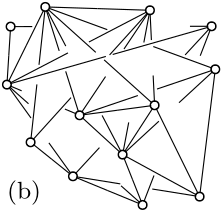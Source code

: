 <?xml version="1.0"?>
<!DOCTYPE ipe SYSTEM "ipe.dtd">
<ipe version="70206" creator="Ipe 7.2.7">
<info created="D:20120605161750" modified="D:20180102151230"/>
<ipestyle name="basic">
<symbol name="arrow/arc(spx)">
<path stroke="sym-stroke" fill="sym-stroke" pen="sym-pen">
0 0 m
-1 0.333 l
-1 -0.333 l
h
</path>
</symbol>
<symbol name="arrow/farc(spx)">
<path stroke="sym-stroke" fill="white" pen="sym-pen">
0 0 m
-1 0.333 l
-1 -0.333 l
h
</path>
</symbol>
<symbol name="mark/circle(sx)" transformations="translations">
<path fill="sym-stroke">
0.6 0 0 0.6 0 0 e
0.4 0 0 0.4 0 0 e
</path>
</symbol>
<symbol name="mark/disk(sx)" transformations="translations">
<path fill="sym-stroke">
0.6 0 0 0.6 0 0 e
</path>
</symbol>
<symbol name="mark/fdisk(sfx)" transformations="translations">
<group>
<path fill="sym-stroke" fillrule="eofill">
0.6 0 0 0.6 0 0 e
0.4 0 0 0.4 0 0 e
</path>
<path fill="sym-fill">
0.4 0 0 0.4 0 0 e
</path>
</group>
</symbol>
<symbol name="mark/box(sx)" transformations="translations">
<path fill="sym-stroke" fillrule="eofill">
-0.6 -0.6 m
0.6 -0.6 l
0.6 0.6 l
-0.6 0.6 l
h
-0.4 -0.4 m
0.4 -0.4 l
0.4 0.4 l
-0.4 0.4 l
h
</path>
</symbol>
<symbol name="mark/square(sx)" transformations="translations">
<path fill="sym-stroke">
-0.6 -0.6 m
0.6 -0.6 l
0.6 0.6 l
-0.6 0.6 l
h
</path>
</symbol>
<symbol name="mark/fsquare(sfx)" transformations="translations">
<group>
<path fill="sym-stroke" fillrule="eofill">
-0.6 -0.6 m
0.6 -0.6 l
0.6 0.6 l
-0.6 0.6 l
h
-0.4 -0.4 m
0.4 -0.4 l
0.4 0.4 l
-0.4 0.4 l
h
</path>
<path fill="sym-fill">
-0.4 -0.4 m
0.4 -0.4 l
0.4 0.4 l
-0.4 0.4 l
h
</path>
</group>
</symbol>
<symbol name="mark/cross(sx)" transformations="translations">
<group>
<path fill="sym-stroke">
-0.43 -0.57 m
0.57 0.43 l
0.43 0.57 l
-0.57 -0.43 l
h
</path>
<path fill="sym-stroke">
-0.43 0.57 m
0.57 -0.43 l
0.43 -0.57 l
-0.57 0.43 l
h
</path>
</group>
</symbol>
<symbol name="arrow/fnormal(spx)">
<path stroke="sym-stroke" fill="white" pen="sym-pen">
0 0 m
-1 0.333 l
-1 -0.333 l
h
</path>
</symbol>
<symbol name="arrow/pointed(spx)">
<path stroke="sym-stroke" fill="sym-stroke" pen="sym-pen">
0 0 m
-1 0.333 l
-0.8 0 l
-1 -0.333 l
h
</path>
</symbol>
<symbol name="arrow/fpointed(spx)">
<path stroke="sym-stroke" fill="white" pen="sym-pen">
0 0 m
-1 0.333 l
-0.8 0 l
-1 -0.333 l
h
</path>
</symbol>
<symbol name="arrow/linear(spx)">
<path stroke="sym-stroke" pen="sym-pen">
-1 0.333 m
0 0 l
-1 -0.333 l
</path>
</symbol>
<symbol name="arrow/fdouble(spx)">
<path stroke="sym-stroke" fill="white" pen="sym-pen">
0 0 m
-1 0.333 l
-1 -0.333 l
h
-1 0 m
-2 0.333 l
-2 -0.333 l
h
</path>
</symbol>
<symbol name="arrow/double(spx)">
<path stroke="sym-stroke" fill="sym-stroke" pen="sym-pen">
0 0 m
-1 0.333 l
-1 -0.333 l
h
-1 0 m
-2 0.333 l
-2 -0.333 l
h
</path>
</symbol>
<pen name="heavier" value="0.8"/>
<pen name="fat" value="1.2"/>
<pen name="ultrafat" value="2"/>
<symbolsize name="large" value="5"/>
<symbolsize name="small" value="2"/>
<symbolsize name="tiny" value="1.1"/>
<arrowsize name="large" value="10"/>
<arrowsize name="small" value="5"/>
<arrowsize name="tiny" value="3"/>
<color name="red" value="1 0 0"/>
<color name="green" value="0 1 0"/>
<color name="blue" value="0 0 1"/>
<color name="yellow" value="1 1 0"/>
<color name="orange" value="1 0.647 0"/>
<color name="gold" value="1 0.843 0"/>
<color name="purple" value="0.627 0.125 0.941"/>
<color name="gray" value="0.745"/>
<color name="brown" value="0.647 0.165 0.165"/>
<color name="navy" value="0 0 0.502"/>
<color name="pink" value="1 0.753 0.796"/>
<color name="seagreen" value="0.18 0.545 0.341"/>
<color name="turquoise" value="0.251 0.878 0.816"/>
<color name="violet" value="0.933 0.51 0.933"/>
<color name="darkblue" value="0 0 0.545"/>
<color name="darkcyan" value="0 0.545 0.545"/>
<color name="darkgray" value="0.663"/>
<color name="darkgreen" value="0 0.392 0"/>
<color name="darkmagenta" value="0.545 0 0.545"/>
<color name="darkorange" value="1 0.549 0"/>
<color name="darkred" value="0.545 0 0"/>
<color name="lightblue" value="0.678 0.847 0.902"/>
<color name="lightcyan" value="0.878 1 1"/>
<color name="lightgray" value="0.827"/>
<color name="lightgreen" value="0.565 0.933 0.565"/>
<color name="lightyellow" value="1 1 0.878"/>
<dashstyle name="dashed" value="[4] 0"/>
<dashstyle name="dotted" value="[1 3] 0"/>
<dashstyle name="dash dotted" value="[4 2 1 2] 0"/>
<dashstyle name="dash dot dotted" value="[4 2 1 2 1 2] 0"/>
<textsize name="large" value="\large"/>
<textsize name="Large" value="\Large"/>
<textsize name="LARGE" value="\LARGE"/>
<textsize name="huge" value="\huge"/>
<textsize name="Huge" value="\Huge"/>
<textsize name="small" value="\small"/>
<textsize name="footnote" value="\footnotesize"/>
<textsize name="tiny" value="\tiny"/>
<textstyle name="center" begin="\begin{center}" end="\end{center}"/>
<textstyle name="itemize" begin="\begin{itemize}" end="\end{itemize}"/>
<textstyle name="item" begin="\begin{itemize}\item{}" end="\end{itemize}"/>
<gridsize name="4 pts" value="4"/>
<gridsize name="8 pts (~3 mm)" value="8"/>
<gridsize name="16 pts (~6 mm)" value="16"/>
<gridsize name="32 pts (~12 mm)" value="32"/>
<gridsize name="10 pts (~3.5 mm)" value="10"/>
<gridsize name="20 pts (~7 mm)" value="20"/>
<gridsize name="14 pts (~5 mm)" value="14"/>
<gridsize name="28 pts (~10 mm)" value="28"/>
<gridsize name="56 pts (~20 mm)" value="56"/>
<anglesize name="90 deg" value="90"/>
<anglesize name="60 deg" value="60"/>
<anglesize name="45 deg" value="45"/>
<anglesize name="30 deg" value="30"/>
<anglesize name="22.5 deg" value="22.5"/>
<tiling name="falling" angle="-60" step="4" width="1"/>
<tiling name="rising" angle="30" step="4" width="1"/>
</ipestyle>
<page>
<layer name="alpha"/>
<view layers="alpha" active="alpha"/>
<path layer="alpha" matrix="1.2 0 0 1.2 -9.77 -12.5" stroke="black">
29.1 92.2 m
44.8 91.7 l
</path>
<path matrix="1.2 0 0 1.2 -9.77 -12.5" stroke="black">
44.8 91.7 m
60.5 91.2 l
</path>
<path matrix="1.2 0 0 1.2 -9.77 -12.5" stroke="black">
18.7 86.3 m
25.1941 86.3108 l
</path>
<path matrix="1.2 0 0 1.2 -9.77 -12.5" stroke="black">
72.5059 86.3892 m
79 86.4 l
</path>
<path matrix="1.2 0 0 1.2 -9.77 -12.5" stroke="black">
61.9 62.7 m
57.1 55.3 l
</path>
<path matrix="1.2 0 0 1.2 -9.77 -12.5" stroke="black">
57.1 55.3 m
52.3 47.9 l
</path>
<path matrix="1.2 0 0 1.2 -9.77 -12.5" stroke="black">
52.3 47.9 m
45.85 53.8 l
</path>
<path matrix="1.2 0 0 1.2 -9.77 -12.5" stroke="black">
45.85 53.8 m
39.4 59.7 l
</path>
<path matrix="1.2 0 0 1.2 -9.77 -12.5" stroke="black">
39.4 59.7 m
50.65 61.2 l
</path>
<path matrix="1.2 0 0 1.2 -9.77 -12.5" stroke="black">
50.65 61.2 m
61.9 62.7 l
</path>
<path matrix="1.2 0 0 1.2 -9.77 -12.5" stroke="black">
56.8766 65.6257 m
39.4 59.7 l
</path>
<path matrix="1.2 0 0 1.2 -9.77 -12.5" stroke="black">
24.7 51.6 m
31.05 46.5 l
</path>
<path matrix="1.2 0 0 1.2 -9.77 -12.5" stroke="black">
31.05 46.5 m
37.4 41.4 l
</path>
<path matrix="1.2 0 0 1.2 -9.77 -12.5" stroke="black">
37.4 41.4 m
47.85 37.1 l
</path>
<path matrix="1.2 0 0 1.2 -9.77 -12.5" stroke="black">
47.85 37.1 m
58.3 32.8 l
</path>
<path matrix="1.2 0 0 1.2 -9.77 -12.5" stroke="black">
75.4 35.3 m
77.75 54.4 l
</path>
<path matrix="1.2 0 0 1.2 -9.77 -12.5" stroke="black">
75.4 35.3 m
63.85 41.6 l
</path>
<path matrix="1.2 0 0 1.2 -9.77 -12.5" stroke="black">
63.85 41.6 m
52.3 47.9 l
</path>
<path matrix="1.2 0 0 1.2 -9.77 -12.5" stroke="black">
58.3 32.8 m
55.3 40.35 l
</path>
<path matrix="1.2 0 0 1.2 -9.77 -12.5" stroke="black">
55.3 40.35 m
52.3 47.9 l
</path>
<path matrix="1.2 0 0 1.2 -9.77 -12.5" stroke="black">
29.1 92.2 m
23.35 80.55 l
</path>
<path matrix="1.2 0 0 1.2 -9.77 -12.5" stroke="black">
23.35 80.55 m
17.6 68.9 l
</path>
<path matrix="1.2 0 0 1.2 -9.77 -12.5" stroke="black">
29.1 92.2 m
47.7015 85.3795 l
</path>
<path matrix="1.2 0 0 1.2 -9.77 -12.5" stroke="black">
61.9 62.7 m
46.7485 76.3272 l
</path>
<path matrix="1.2 0 0 1.2 -9.77 -12.5" stroke="black">
44.2515 78.5728 m
29.1 92.2 l
</path>
<path matrix="1.2 0 0 1.2 -9.77 -12.5" stroke="black">
52.3 47.9 m
46.1456 59.6517 l
</path>
<path matrix="1.2 0 0 1.2 -9.77 -12.5" stroke="black">
35.2544 80.4483 m
29.1 92.2 l
</path>
<path matrix="1.2 0 0 1.2 -9.77 -12.5" stroke="black">
39.4 59.7 m
35.222 72.8832 l
</path>
<path matrix="1.2 0 0 1.2 -9.77 -12.5" stroke="black">
33.278 79.0168 m
29.1 92.2 l
</path>
<path matrix="1.2 0 0 1.2 -9.77 -12.5" stroke="black">
60.5 91.2 m
60.9389 82.2651 l
</path>
<path matrix="1.2 0 0 1.2 -9.77 -12.5" stroke="black">
61.4611 71.6349 m
61.9 62.7 l
</path>
<path matrix="1.2 0 0 1.2 -9.77 -12.5" stroke="black">
60.5 91.2 m
58.6697 81.535 l
</path>
<path matrix="1.2 0 0 1.2 -9.77 -12.5" stroke="black">
54.1303 57.565 m
52.3 47.9 l
</path>
<path matrix="1.2 0 0 1.2 -9.77 -12.5" stroke="black">
60.5 91.2 m
52.7172 79.5812 l
</path>
<path matrix="1.2 0 0 1.2 -9.77 -12.5" stroke="black">
47.1828 71.3188 m
39.4 59.7 l
</path>
<path matrix="1.2 0 0 1.2 -9.77 -12.5" stroke="black">
60.5 91.2 m
48.3855 77.7996 l
</path>
<path matrix="1.2 0 0 1.2 -9.77 -12.5" stroke="black">
36.8145 65.0004 m
24.7 51.6 l
</path>
<path matrix="1.2 0 0 1.2 -9.77 -12.5" stroke="black">
60.5 91.2 m
42.1928 81.6837 l
</path>
<path matrix="1.2 0 0 1.2 -9.77 -12.5" stroke="black">
35.9072 78.4163 m
17.6 68.9 l
</path>
<path matrix="1.2 0 0 1.2 -9.77 -12.5" stroke="black">
18.7 86.3 m
18.15 77.6 l
</path>
<path matrix="1.2 0 0 1.2 -9.77 -12.5" stroke="black">
18.15 77.6 m
17.6 68.9 l
</path>
<path matrix="1.2 0 0 1.2 -9.77 -12.5" stroke="black">
79 86.4 m
49.3287 77.9432 l
</path>
<path matrix="1.2 0 0 1.2 -9.77 -12.5" stroke="black">
47.2713 77.3568 m
17.6 68.9 l
</path>
<path matrix="1.2 0 0 1.2 -9.77 -12.5" stroke="black">
79 86.4 m
71.0509 77.8012 l
</path>
<path matrix="1.2 0 0 1.2 -9.77 -12.5" stroke="black">
45.3491 49.9988 m
37.4 41.4 l
</path>
<path matrix="1.2 0 0 1.2 -9.77 -12.5" stroke="black">
79 86.4 m
75.5874 77.5635 l
</path>
<path matrix="1.2 0 0 1.2 -9.77 -12.5" stroke="black">
61.7126 41.6365 m
58.3 32.8 l
</path>
<path matrix="1.2 0 0 1.2 -9.77 -12.5" stroke="black">
17.6 68.9 m
22.0186 67.0353 l
</path>
<path matrix="1.2 0 0 1.2 -9.77 -12.5" stroke="black">
34.9814 61.5647 m
39.4 59.7 l
</path>
<path matrix="1.2 0 0 1.2 -9.77 -12.5" stroke="black">
17.6 68.9 m
24.0719 63.1596 l
</path>
<path matrix="1.2 0 0 1.2 -9.77 -12.5" stroke="black">
51.8281 38.5404 m
58.3 32.8 l
</path>
<path matrix="1.2 0 0 1.2 -9.77 -12.5" stroke="black">
17.6 68.9 m
24.8164 58.8772 l
</path>
<path matrix="1.2 0 0 1.2 -9.77 -12.5" stroke="black">
30.1836 51.4228 m
37.4 41.4 l
</path>
<path matrix="1.2 0 0 1.2 -9.77 -12.5" stroke="black">
24.7 51.6 m
26.5816 68.9621 l
</path>
<path matrix="1.2 0 0 1.2 -9.77 -12.5" stroke="black">
27.2184 74.8379 m
29.1 92.2 l
</path>
<path matrix="1.2 0 0 1.2 -9.77 -12.5" stroke="black">
63.1843 57.9229 m
52.3 47.9 l
</path>
<path matrix="1.2 0 0 1.2 -9.77 -12.5" stroke="black">
61.9 62.7 m
68.65 49 l
</path>
<path matrix="1.2 0 0 1.2 -9.77 -12.5" stroke="black">
68.65 49 m
75.4 35.3 l
</path>
<path matrix="1.2 0 0 1.2 -9.77 -12.5" stroke="black">
37.4 41.4 m
51.6053 39.1197 l
</path>
<path matrix="1.2 0 0 1.2 -9.77 -12.5" stroke="black">
61.1947 37.5803 m
75.4 35.3 l
</path>
<use matrix="1.2 0 0 1.2 -9.77 -12.5" name="mark/fdisk(sfx)" pos="17.6 68.9" size="normal" stroke="black"/>
<use matrix="1.2 0 0 1.2 -9.77 -12.5" name="mark/fdisk(sfx)" pos="24.7 51.6" size="normal" stroke="black"/>
<use matrix="1.2 0 0 1.2 -9.77 -12.5" name="mark/fdisk(sfx)" pos="37.4 41.4" size="normal" stroke="black"/>
<use matrix="1.2 0 0 1.2 -9.77 -12.5" name="mark/fdisk(sfx)" pos="61.9 62.7" size="normal" stroke="black"/>
<use matrix="1.2 0 0 1.2 -9.77 -12.5" name="mark/fdisk(sfx)" pos="52.3 47.9" size="normal" stroke="black"/>
<use matrix="1.2 0 0 1.2 -9.77 -12.5" name="mark/fdisk(sfx)" pos="75.4 35.3" size="normal" stroke="black"/>
<use matrix="1.2 0 0 1.2 -9.77 -12.5" name="mark/fdisk(sfx)" pos="58.3 32.8" size="normal" stroke="black"/>
<use matrix="1.2 0 0 1.2 -9.77 -12.5" name="mark/fdisk(sfx)" pos="39.4 59.7" size="normal" stroke="black"/>
<use matrix="1.2 0 0 1.2 -9.77 -12.5" name="mark/fdisk(sfx)" pos="79 86.4" size="normal" stroke="black"/>
<use matrix="1.2 0 0 1.2 -9.77 -12.5" name="mark/fdisk(sfx)" pos="18.7 86.3" size="normal" stroke="black"/>
<use matrix="1.2 0 0 1.2 -9.77 -12.5" name="mark/fdisk(sfx)" pos="29.1 92.2" size="normal" stroke="black"/>
<use matrix="1.2 0 0 1.2 -9.77 -12.5" name="mark/fdisk(sfx)" pos="60.5 91.2" size="normal" stroke="black"/>
<path matrix="1.2 0 0 1.2 -9.77 -12.5" stroke="black">
80.1 73.5 m
62.6234 67.5743 l
</path>
<path matrix="1.2 0 0 1.2 -9.77 -12.5" stroke="black">
77.75 54.4 m
80.1 73.5 l
</path>
<path matrix="1.2 0 0 1.2 -9.77 -12.5" stroke="black">
61.4985 80.3205 m
80.1 73.5 l
</path>
<path matrix="1.2 0 0 1.2 -9.77 -12.5" stroke="black">
80.1 73.5 m
69.2157 63.4771 l
</path>
<use matrix="1.2 0 0 1.2 -9.77 -12.5" name="mark/fdisk(sfx)" pos="80.1 73.5" size="normal" stroke="black"/>
<text matrix="1 0 0 1 3.35 -2.9" transformations="translations" pos="8 32" stroke="black" type="label" width="12.287" height="6.726" depth="2.24" valign="baseline" size="small">(b)</text>
</page>
</ipe>
